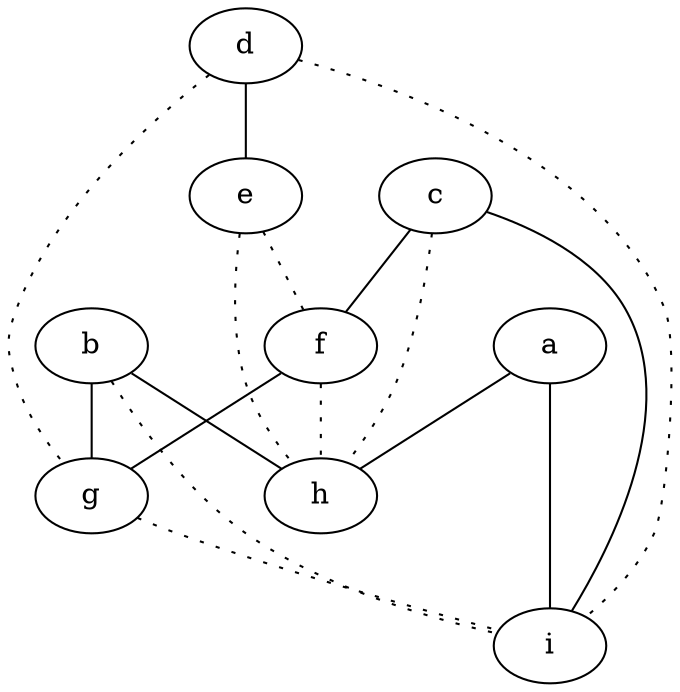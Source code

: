 graph {
a -- h;
a -- i;
b -- g;
b -- h;
b -- i [style=dotted];
c -- f;
c -- h [style=dotted];
c -- i;
d -- e;
d -- g [style=dotted];
d -- i [style=dotted];
e -- f [style=dotted];
e -- h [style=dotted];
f -- g;
f -- h [style=dotted];
g -- i [style=dotted];
}
